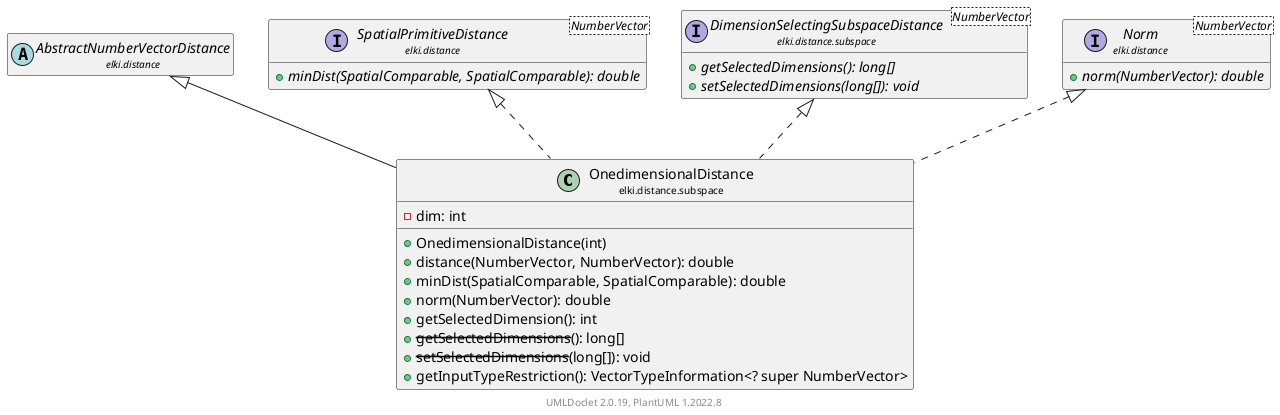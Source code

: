 @startuml
    remove .*\.(Instance|Par|Parameterizer|Factory)$
    set namespaceSeparator none
    hide empty fields
    hide empty methods

    class "<size:14>OnedimensionalDistance\n<size:10>elki.distance.subspace" as elki.distance.subspace.OnedimensionalDistance [[OnedimensionalDistance.html]] {
        -dim: int
        +OnedimensionalDistance(int)
        +distance(NumberVector, NumberVector): double
        +minDist(SpatialComparable, SpatialComparable): double
        +norm(NumberVector): double
        +getSelectedDimension(): int
        +--getSelectedDimensions--(): long[]
        +--setSelectedDimensions--(long[]): void
        +getInputTypeRestriction(): VectorTypeInformation<? super NumberVector>
    }

    abstract class "<size:14>AbstractNumberVectorDistance\n<size:10>elki.distance" as elki.distance.AbstractNumberVectorDistance [[../AbstractNumberVectorDistance.html]]
    interface "<size:14>SpatialPrimitiveDistance\n<size:10>elki.distance" as elki.distance.SpatialPrimitiveDistance<NumberVector> [[../SpatialPrimitiveDistance.html]] {
        {abstract} +minDist(SpatialComparable, SpatialComparable): double
    }
    interface "<size:14>DimensionSelectingSubspaceDistance\n<size:10>elki.distance.subspace" as elki.distance.subspace.DimensionSelectingSubspaceDistance<NumberVector> [[DimensionSelectingSubspaceDistance.html]] {
        {abstract} +getSelectedDimensions(): long[]
        {abstract} +setSelectedDimensions(long[]): void
    }
    interface "<size:14>Norm\n<size:10>elki.distance" as elki.distance.Norm<NumberVector> [[../Norm.html]] {
        {abstract} +norm(NumberVector): double
    }
    class "<size:14>OnedimensionalDistance.Par\n<size:10>elki.distance.subspace" as elki.distance.subspace.OnedimensionalDistance.Par [[OnedimensionalDistance.Par.html]]

    elki.distance.AbstractNumberVectorDistance <|-- elki.distance.subspace.OnedimensionalDistance
    elki.distance.SpatialPrimitiveDistance <|.. elki.distance.subspace.OnedimensionalDistance
    elki.distance.subspace.DimensionSelectingSubspaceDistance <|.. elki.distance.subspace.OnedimensionalDistance
    elki.distance.Norm <|.. elki.distance.subspace.OnedimensionalDistance
    elki.distance.subspace.OnedimensionalDistance +-- elki.distance.subspace.OnedimensionalDistance.Par

    center footer UMLDoclet 2.0.19, PlantUML 1.2022.8
@enduml
